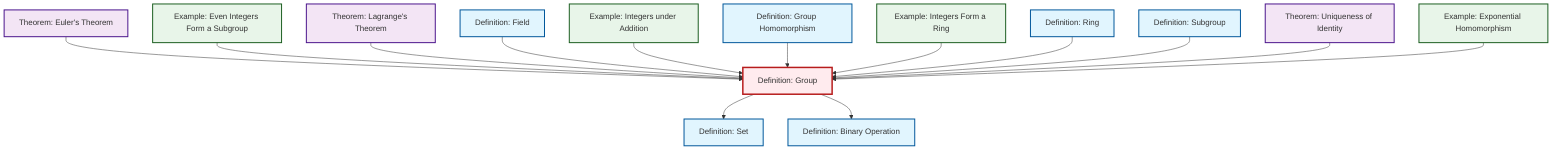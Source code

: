 graph TD
    classDef definition fill:#e1f5fe,stroke:#01579b,stroke-width:2px
    classDef theorem fill:#f3e5f5,stroke:#4a148c,stroke-width:2px
    classDef axiom fill:#fff3e0,stroke:#e65100,stroke-width:2px
    classDef example fill:#e8f5e9,stroke:#1b5e20,stroke-width:2px
    classDef current fill:#ffebee,stroke:#b71c1c,stroke-width:3px
    def-ring["Definition: Ring"]:::definition
    def-set["Definition: Set"]:::definition
    thm-unique-identity["Theorem: Uniqueness of Identity"]:::theorem
    def-subgroup["Definition: Subgroup"]:::definition
    ex-exponential-homomorphism["Example: Exponential Homomorphism"]:::example
    ex-integers-ring["Example: Integers Form a Ring"]:::example
    thm-lagrange["Theorem: Lagrange's Theorem"]:::theorem
    def-binary-operation["Definition: Binary Operation"]:::definition
    def-homomorphism["Definition: Group Homomorphism"]:::definition
    ex-integers-addition["Example: Integers under Addition"]:::example
    def-group["Definition: Group"]:::definition
    ex-even-integers-subgroup["Example: Even Integers Form a Subgroup"]:::example
    def-field["Definition: Field"]:::definition
    thm-euler["Theorem: Euler's Theorem"]:::theorem
    thm-euler --> def-group
    ex-even-integers-subgroup --> def-group
    thm-lagrange --> def-group
    def-field --> def-group
    def-group --> def-set
    ex-integers-addition --> def-group
    def-homomorphism --> def-group
    ex-integers-ring --> def-group
    def-ring --> def-group
    def-group --> def-binary-operation
    def-subgroup --> def-group
    thm-unique-identity --> def-group
    ex-exponential-homomorphism --> def-group
    class def-group current